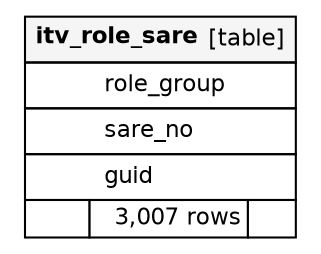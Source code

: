 // dot 2.40 on Mac OS X 10.12.6
// SchemaSpy rev Unknown
digraph "itv_role_sare" {
  graph [
    rankdir="RL"
    bgcolor="#ffffff"
    nodesep="0.18"
    ranksep="0.46"
    fontname="Helvetica"
    fontsize="11"
    ration="compress"
  ];
  node [
    fontname="Helvetica"
    fontsize="11"
    shape="plaintext"
  ];
  edge [
    arrowsize="0.8"
  ];
  "itv_role_sare" [
   label=<
    <TABLE BORDER="0" CELLBORDER="1" CELLSPACING="0" BGCOLOR="#ffffff">
      <TR><TD COLSPAN="3"  BGCOLOR="#f5f5f5"><TABLE BORDER="0" CELLSPACING="0"><TR><TD ALIGN="LEFT"><B>itv_role_sare</B></TD><TD ALIGN="RIGHT">[table]</TD></TR></TABLE></TD></TR>
      <TR><TD PORT="role_group" COLSPAN="3" ALIGN="LEFT"><TABLE BORDER="0" CELLSPACING="0" ALIGN="LEFT"><TR ALIGN="LEFT"><TD ALIGN="LEFT" FIXEDSIZE="TRUE" WIDTH="15" HEIGHT="16"></TD><TD ALIGN="LEFT" FIXEDSIZE="TRUE" WIDTH="74" HEIGHT="16">role_group</TD></TR></TABLE></TD></TR>
      <TR><TD PORT="sare_no" COLSPAN="3" ALIGN="LEFT"><TABLE BORDER="0" CELLSPACING="0" ALIGN="LEFT"><TR ALIGN="LEFT"><TD ALIGN="LEFT" FIXEDSIZE="TRUE" WIDTH="15" HEIGHT="16"></TD><TD ALIGN="LEFT" FIXEDSIZE="TRUE" WIDTH="74" HEIGHT="16">sare_no</TD></TR></TABLE></TD></TR>
      <TR><TD PORT="guid" COLSPAN="3" ALIGN="LEFT"><TABLE BORDER="0" CELLSPACING="0" ALIGN="LEFT"><TR ALIGN="LEFT"><TD ALIGN="LEFT" FIXEDSIZE="TRUE" WIDTH="15" HEIGHT="16"></TD><TD ALIGN="LEFT" FIXEDSIZE="TRUE" WIDTH="74" HEIGHT="16">guid</TD></TR></TABLE></TD></TR>
      <TR><TD ALIGN="LEFT" BGCOLOR="#ffffff">  </TD><TD ALIGN="RIGHT" BGCOLOR="#ffffff">3,007 rows</TD><TD ALIGN="RIGHT" BGCOLOR="#ffffff">  </TD></TR>
    </TABLE>>
    URL="tables/itv_role_sare.html"
    tooltip="itv_role_sare"
  ];
}
